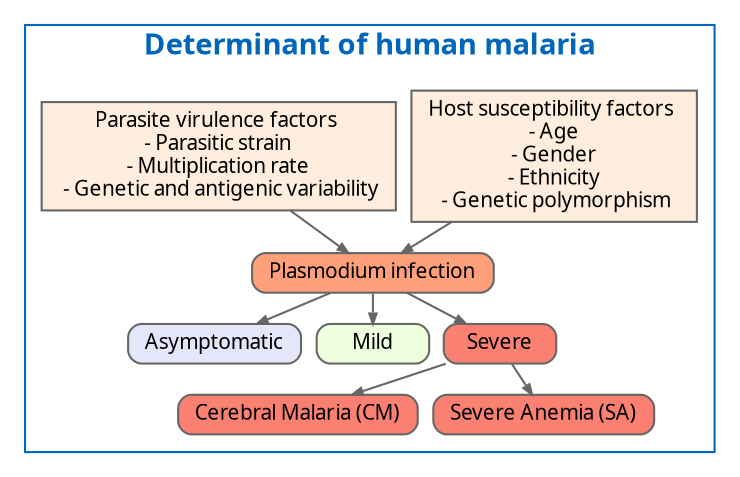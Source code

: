 digraph {

	graph [fontname="ArialBlack",fontsize="14", label="" labelloc="t", fontcolor="#0066BB", nodesep="0.1", ranksep="0.2", rankdir=TB];
	edge [fontname="ArialMT",fontsize="12",labelfontname="ArialMT",labelfontsize="10", arrowsize="0.5", color="#666666"];
	node [fontname="ArialMT",fontsize="10",shape=record,height="0.2", color="#666666"];



	subgraph cluster_0 {
		 color="#0066BB";
	 	 label= < <B>Determinant of human malaria</B> > ;

		 host [shape="record", style="filled", fillcolor="#FFEEDD", label="{Host susceptibility factors \n
		 - Age \n
		 - Gender \n
		 - Ethnicity \n
		 - Genetic polymorphism}"]

    parasite [shape="record", style="filled", fillcolor="#FFEEDD", label="{Parasite virulence factors \n
		 - Parasitic strain \n
		 - Multiplication rate \n
		 - Genetic and antigenic variability}"]
		
		 host -> pf
		 parasite -> pf

		 pf  [shape="record", style="rounded,filled", fillcolor="#FFA07A", label="{Plasmodium infection}"]

  pf -> asymptomatic
  pf -> mild
  pf -> severe
		asymptomatic [shape="record", style="rounded,filled", fillcolor="#E6E6FA", label="{Asymptomatic}"]
		 mild [shape="record", style="rounded,filled", fillcolor="#EEFFDD", label="{Mild}"]
		 severe [shape="record", style="rounded,filled", fillcolor="#FA8072", label="{Severe}"]
		 
		 severe -> cm
		 severe -> sa
		 cm [shape="record", style="rounded,filled", fillcolor="#FA8072", label="{Cerebral Malaria (CM)}"]
		 sa [shape="record", style="rounded,filled", fillcolor="#FA8072", label="{Severe Anemia (SA)}"]
	}
	
}


